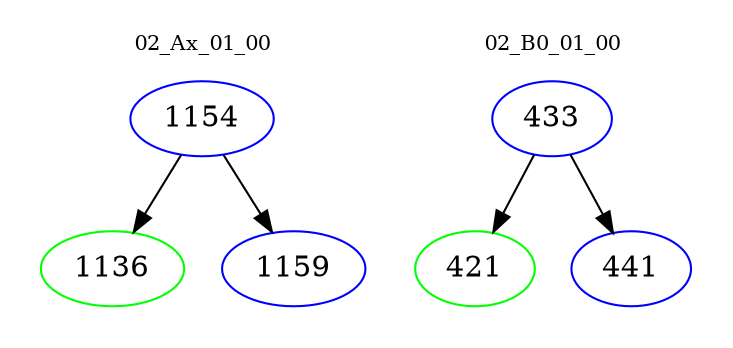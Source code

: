 digraph{
subgraph cluster_0 {
color = white
label = "02_Ax_01_00";
fontsize=10;
T0_1154 [label="1154", color="blue"]
T0_1154 -> T0_1136 [color="black"]
T0_1136 [label="1136", color="green"]
T0_1154 -> T0_1159 [color="black"]
T0_1159 [label="1159", color="blue"]
}
subgraph cluster_1 {
color = white
label = "02_B0_01_00";
fontsize=10;
T1_433 [label="433", color="blue"]
T1_433 -> T1_421 [color="black"]
T1_421 [label="421", color="green"]
T1_433 -> T1_441 [color="black"]
T1_441 [label="441", color="blue"]
}
}
